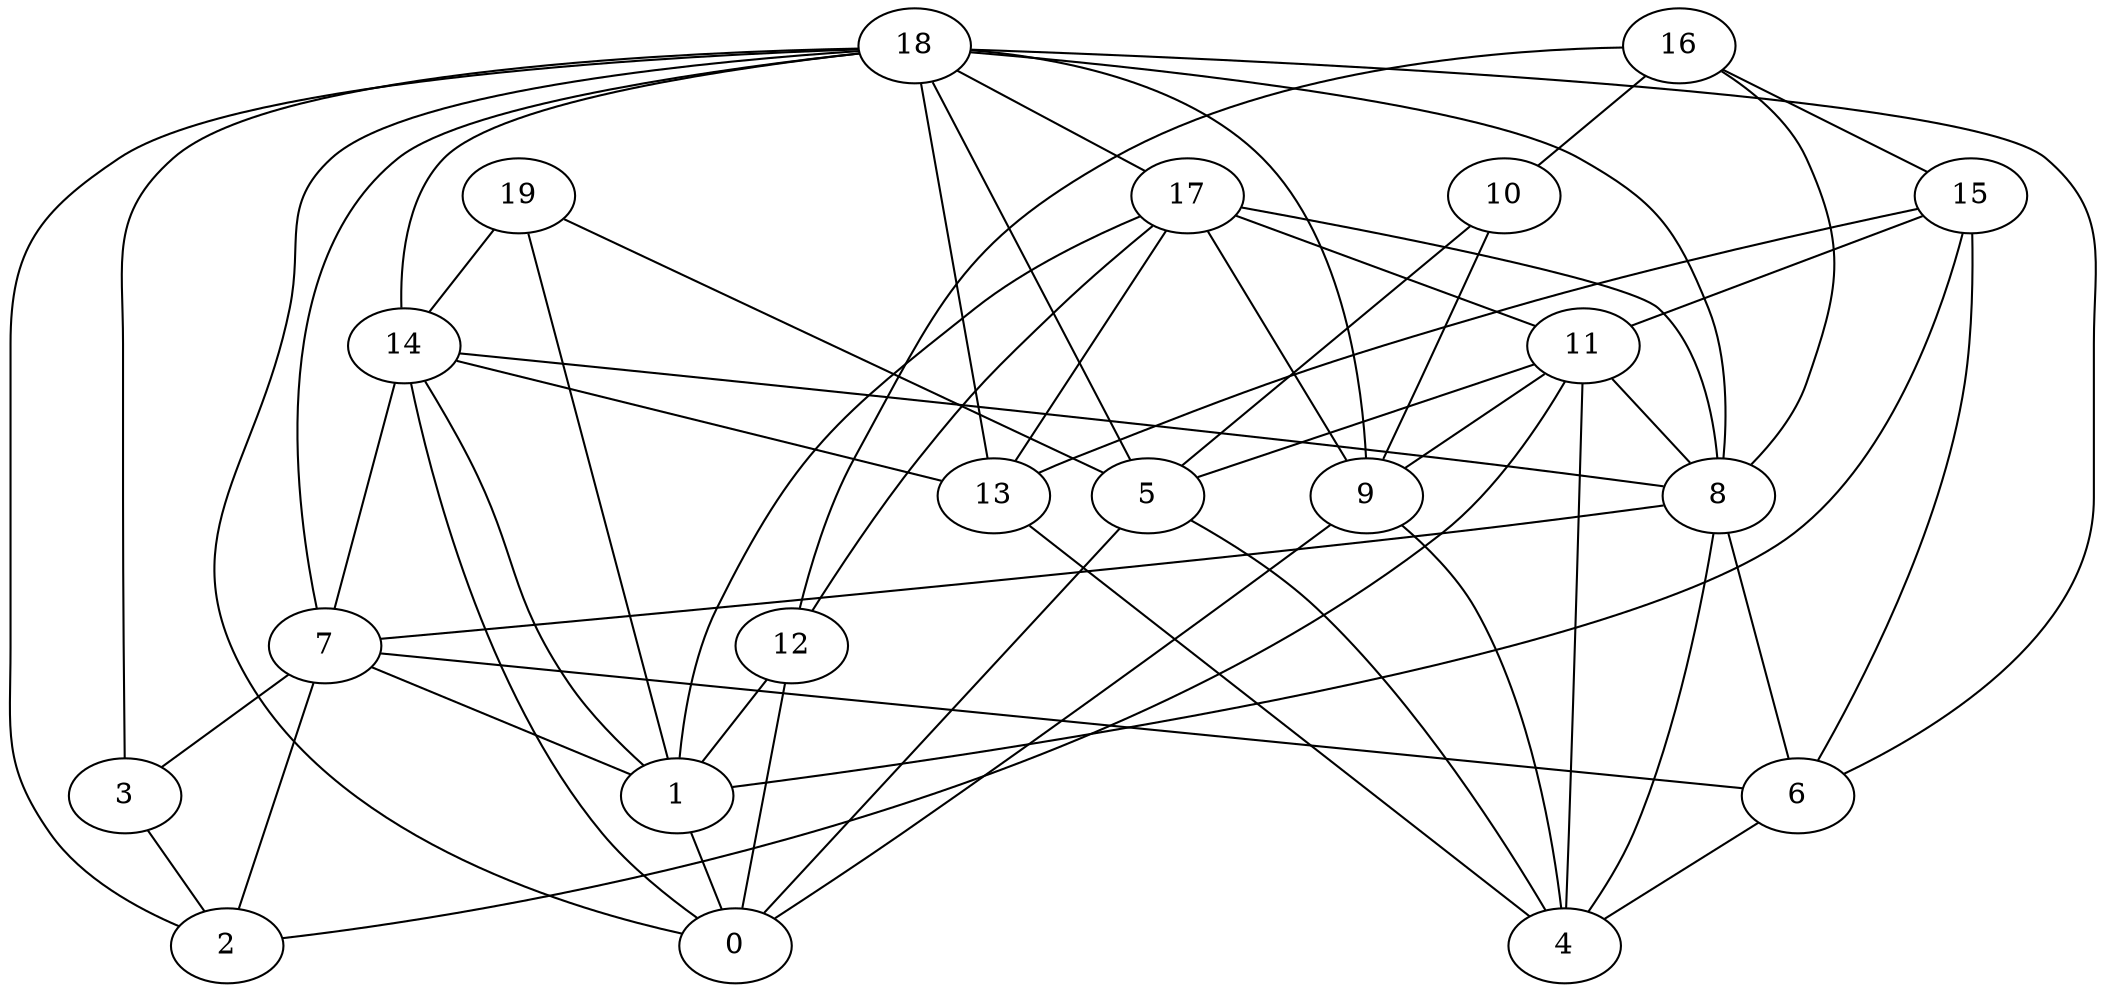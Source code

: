 digraph G {

subgraph G1 {
10 -> 5 [dir = none]
10 -> 9 [dir = none]
5 -> 4 [dir = none]
5 -> 0 [dir = none]
11 -> 9 [dir = none]
11 -> 5 [dir = none]
11 -> 8 [dir = none]
11 -> 4 [dir = none]
11 -> 2 [dir = none]
9 -> 4 [dir = none]
9 -> 0 [dir = none]
19 -> 5 [dir = none]
19 -> 14 [dir = none]
19 -> 1 [dir = none]
3 -> 2 [dir = none]
16 -> 15 [dir = none]
16 -> 8 [dir = none]
16 -> 12 [dir = none]
16 -> 10 [dir = none]
15 -> 11 [dir = none]
15 -> 6 [dir = none]
15 -> 13 [dir = none]
15 -> 1 [dir = none]
7 -> 2 [dir = none]
7 -> 3 [dir = none]
7 -> 1 [dir = none]
7 -> 6 [dir = none]
12 -> 0 [dir = none]
12 -> 1 [dir = none]
17 -> 1 [dir = none]
17 -> 8 [dir = none]
17 -> 12 [dir = none]
17 -> 13 [dir = none]
17 -> 11 [dir = none]
17 -> 9 [dir = none]
1 -> 0 [dir = none]
14 -> 1 [dir = none]
14 -> 7 [dir = none]
14 -> 8 [dir = none]
14 -> 0 [dir = none]
14 -> 13 [dir = none]
8 -> 6 [dir = none]
8 -> 4 [dir = none]
8 -> 7 [dir = none]
18 -> 3 [dir = none]
18 -> 5 [dir = none]
18 -> 17 [dir = none]
18 -> 14 [dir = none]
18 -> 9 [dir = none]
18 -> 6 [dir = none]
18 -> 2 [dir = none]
18 -> 13 [dir = none]
18 -> 0 [dir = none]
18 -> 8 [dir = none]
18 -> 7 [dir = none]
6 -> 4 [dir = none]
13 -> 4 [dir = none]
}

}
